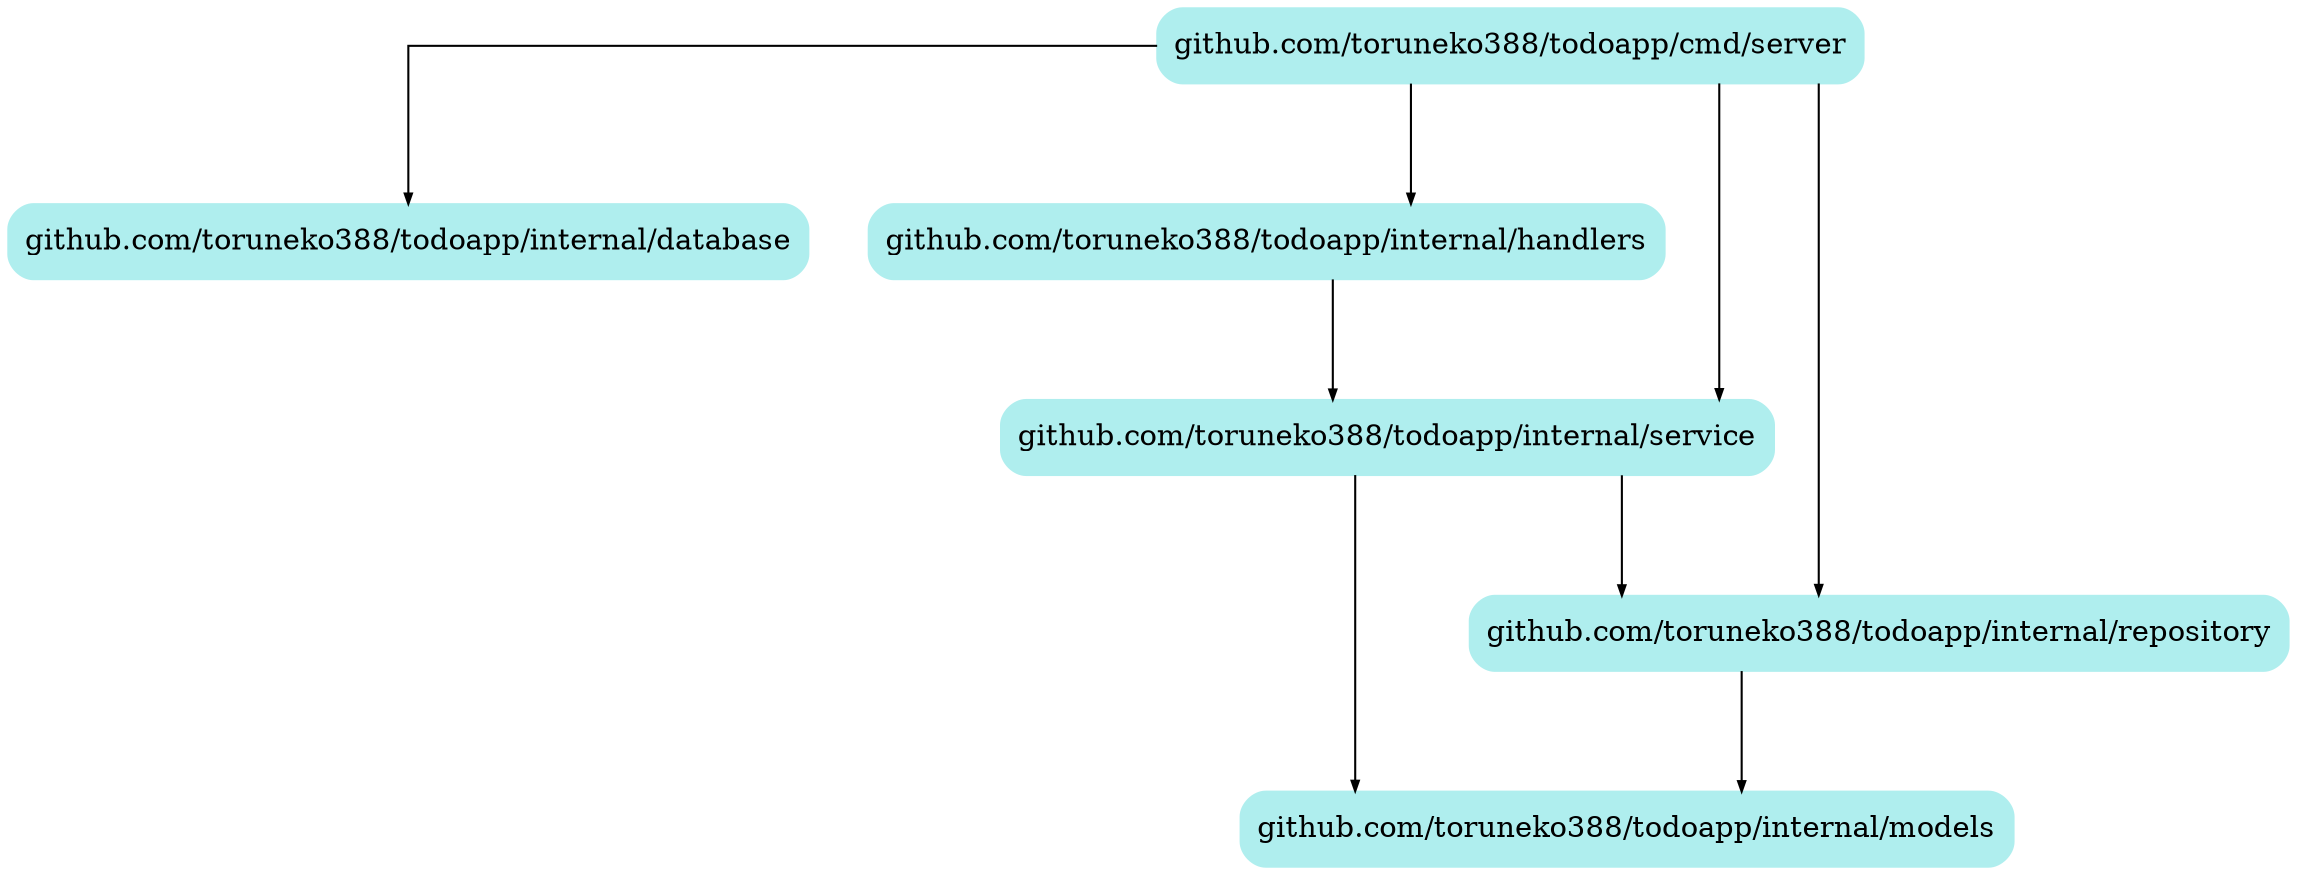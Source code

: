digraph godep {
splines=ortho
nodesep=0.4
ranksep=0.8
node [shape="box",style="rounded,filled"]
edge [arrowsize="0.5"]
"github.com/toruneko388/todoapp/cmd/server" [label="github.com/toruneko388/todoapp/cmd/server" color="paleturquoise" URL="https://godoc.org/github.com/toruneko388/todoapp/cmd/server" target="_blank"];
"github.com/toruneko388/todoapp/cmd/server" -> "github.com/toruneko388/todoapp/internal/database";
"github.com/toruneko388/todoapp/cmd/server" -> "github.com/toruneko388/todoapp/internal/handlers";
"github.com/toruneko388/todoapp/cmd/server" -> "github.com/toruneko388/todoapp/internal/repository";
"github.com/toruneko388/todoapp/cmd/server" -> "github.com/toruneko388/todoapp/internal/service";
"github.com/toruneko388/todoapp/internal/database" [label="github.com/toruneko388/todoapp/internal/database" color="paleturquoise" URL="https://godoc.org/github.com/toruneko388/todoapp/internal/database" target="_blank"];
"github.com/toruneko388/todoapp/internal/handlers" [label="github.com/toruneko388/todoapp/internal/handlers" color="paleturquoise" URL="https://godoc.org/github.com/toruneko388/todoapp/internal/handlers" target="_blank"];
"github.com/toruneko388/todoapp/internal/handlers" -> "github.com/toruneko388/todoapp/internal/service";
"github.com/toruneko388/todoapp/internal/models" [label="github.com/toruneko388/todoapp/internal/models" color="paleturquoise" URL="https://godoc.org/github.com/toruneko388/todoapp/internal/models" target="_blank"];
"github.com/toruneko388/todoapp/internal/repository" [label="github.com/toruneko388/todoapp/internal/repository" color="paleturquoise" URL="https://godoc.org/github.com/toruneko388/todoapp/internal/repository" target="_blank"];
"github.com/toruneko388/todoapp/internal/repository" -> "github.com/toruneko388/todoapp/internal/models";
"github.com/toruneko388/todoapp/internal/service" [label="github.com/toruneko388/todoapp/internal/service" color="paleturquoise" URL="https://godoc.org/github.com/toruneko388/todoapp/internal/service" target="_blank"];
"github.com/toruneko388/todoapp/internal/service" -> "github.com/toruneko388/todoapp/internal/models";
"github.com/toruneko388/todoapp/internal/service" -> "github.com/toruneko388/todoapp/internal/repository";
}
